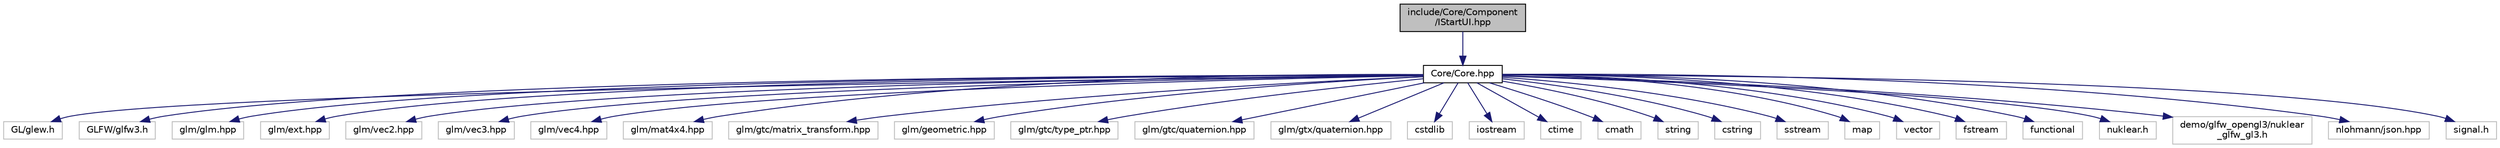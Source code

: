 digraph "include/Core/Component/IStartUI.hpp"
{
  edge [fontname="Helvetica",fontsize="10",labelfontname="Helvetica",labelfontsize="10"];
  node [fontname="Helvetica",fontsize="10",shape=record];
  Node0 [label="include/Core/Component\l/IStartUI.hpp",height=0.2,width=0.4,color="black", fillcolor="grey75", style="filled", fontcolor="black"];
  Node0 -> Node1 [color="midnightblue",fontsize="10",style="solid"];
  Node1 [label="Core/Core.hpp",height=0.2,width=0.4,color="black", fillcolor="white", style="filled",URL="$_core_8hpp.html"];
  Node1 -> Node2 [color="midnightblue",fontsize="10",style="solid"];
  Node2 [label="GL/glew.h",height=0.2,width=0.4,color="grey75", fillcolor="white", style="filled"];
  Node1 -> Node3 [color="midnightblue",fontsize="10",style="solid"];
  Node3 [label="GLFW/glfw3.h",height=0.2,width=0.4,color="grey75", fillcolor="white", style="filled"];
  Node1 -> Node4 [color="midnightblue",fontsize="10",style="solid"];
  Node4 [label="glm/glm.hpp",height=0.2,width=0.4,color="grey75", fillcolor="white", style="filled"];
  Node1 -> Node5 [color="midnightblue",fontsize="10",style="solid"];
  Node5 [label="glm/ext.hpp",height=0.2,width=0.4,color="grey75", fillcolor="white", style="filled"];
  Node1 -> Node6 [color="midnightblue",fontsize="10",style="solid"];
  Node6 [label="glm/vec2.hpp",height=0.2,width=0.4,color="grey75", fillcolor="white", style="filled"];
  Node1 -> Node7 [color="midnightblue",fontsize="10",style="solid"];
  Node7 [label="glm/vec3.hpp",height=0.2,width=0.4,color="grey75", fillcolor="white", style="filled"];
  Node1 -> Node8 [color="midnightblue",fontsize="10",style="solid"];
  Node8 [label="glm/vec4.hpp",height=0.2,width=0.4,color="grey75", fillcolor="white", style="filled"];
  Node1 -> Node9 [color="midnightblue",fontsize="10",style="solid"];
  Node9 [label="glm/mat4x4.hpp",height=0.2,width=0.4,color="grey75", fillcolor="white", style="filled"];
  Node1 -> Node10 [color="midnightblue",fontsize="10",style="solid"];
  Node10 [label="glm/gtc/matrix_transform.hpp",height=0.2,width=0.4,color="grey75", fillcolor="white", style="filled"];
  Node1 -> Node11 [color="midnightblue",fontsize="10",style="solid"];
  Node11 [label="glm/geometric.hpp",height=0.2,width=0.4,color="grey75", fillcolor="white", style="filled"];
  Node1 -> Node12 [color="midnightblue",fontsize="10",style="solid"];
  Node12 [label="glm/gtc/type_ptr.hpp",height=0.2,width=0.4,color="grey75", fillcolor="white", style="filled"];
  Node1 -> Node13 [color="midnightblue",fontsize="10",style="solid"];
  Node13 [label="glm/gtc/quaternion.hpp",height=0.2,width=0.4,color="grey75", fillcolor="white", style="filled"];
  Node1 -> Node14 [color="midnightblue",fontsize="10",style="solid"];
  Node14 [label="glm/gtx/quaternion.hpp",height=0.2,width=0.4,color="grey75", fillcolor="white", style="filled"];
  Node1 -> Node15 [color="midnightblue",fontsize="10",style="solid"];
  Node15 [label="cstdlib",height=0.2,width=0.4,color="grey75", fillcolor="white", style="filled"];
  Node1 -> Node16 [color="midnightblue",fontsize="10",style="solid"];
  Node16 [label="iostream",height=0.2,width=0.4,color="grey75", fillcolor="white", style="filled"];
  Node1 -> Node17 [color="midnightblue",fontsize="10",style="solid"];
  Node17 [label="ctime",height=0.2,width=0.4,color="grey75", fillcolor="white", style="filled"];
  Node1 -> Node18 [color="midnightblue",fontsize="10",style="solid"];
  Node18 [label="cmath",height=0.2,width=0.4,color="grey75", fillcolor="white", style="filled"];
  Node1 -> Node19 [color="midnightblue",fontsize="10",style="solid"];
  Node19 [label="string",height=0.2,width=0.4,color="grey75", fillcolor="white", style="filled"];
  Node1 -> Node20 [color="midnightblue",fontsize="10",style="solid"];
  Node20 [label="cstring",height=0.2,width=0.4,color="grey75", fillcolor="white", style="filled"];
  Node1 -> Node21 [color="midnightblue",fontsize="10",style="solid"];
  Node21 [label="sstream",height=0.2,width=0.4,color="grey75", fillcolor="white", style="filled"];
  Node1 -> Node22 [color="midnightblue",fontsize="10",style="solid"];
  Node22 [label="map",height=0.2,width=0.4,color="grey75", fillcolor="white", style="filled"];
  Node1 -> Node23 [color="midnightblue",fontsize="10",style="solid"];
  Node23 [label="vector",height=0.2,width=0.4,color="grey75", fillcolor="white", style="filled"];
  Node1 -> Node24 [color="midnightblue",fontsize="10",style="solid"];
  Node24 [label="fstream",height=0.2,width=0.4,color="grey75", fillcolor="white", style="filled"];
  Node1 -> Node25 [color="midnightblue",fontsize="10",style="solid"];
  Node25 [label="functional",height=0.2,width=0.4,color="grey75", fillcolor="white", style="filled"];
  Node1 -> Node26 [color="midnightblue",fontsize="10",style="solid"];
  Node26 [label="nuklear.h",height=0.2,width=0.4,color="grey75", fillcolor="white", style="filled"];
  Node1 -> Node27 [color="midnightblue",fontsize="10",style="solid"];
  Node27 [label="demo/glfw_opengl3/nuklear\l_glfw_gl3.h",height=0.2,width=0.4,color="grey75", fillcolor="white", style="filled"];
  Node1 -> Node28 [color="midnightblue",fontsize="10",style="solid"];
  Node28 [label="nlohmann/json.hpp",height=0.2,width=0.4,color="grey75", fillcolor="white", style="filled"];
  Node1 -> Node29 [color="midnightblue",fontsize="10",style="solid"];
  Node29 [label="signal.h",height=0.2,width=0.4,color="grey75", fillcolor="white", style="filled"];
}
